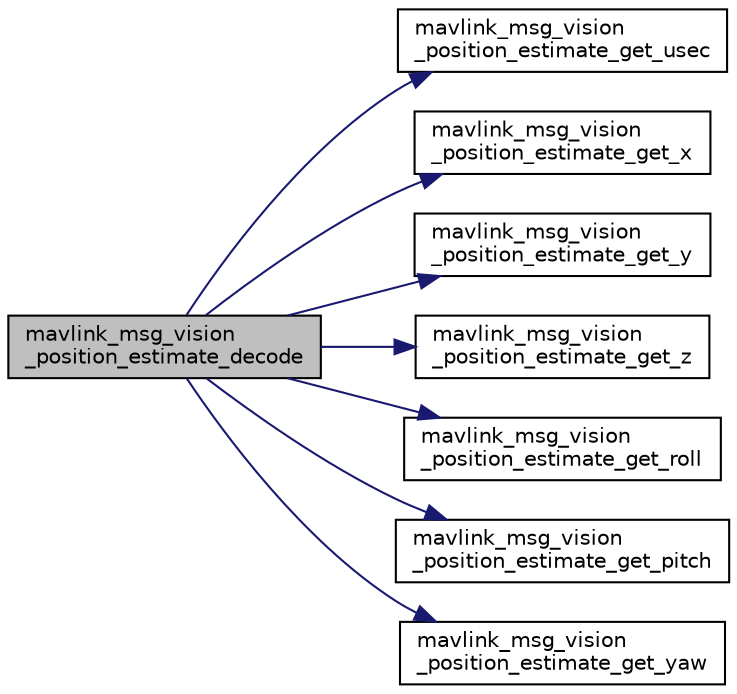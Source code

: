digraph "mavlink_msg_vision_position_estimate_decode"
{
 // INTERACTIVE_SVG=YES
  edge [fontname="Helvetica",fontsize="10",labelfontname="Helvetica",labelfontsize="10"];
  node [fontname="Helvetica",fontsize="10",shape=record];
  rankdir="LR";
  Node1 [label="mavlink_msg_vision\l_position_estimate_decode",height=0.2,width=0.4,color="black", fillcolor="grey75", style="filled" fontcolor="black"];
  Node1 -> Node2 [color="midnightblue",fontsize="10",style="solid",fontname="Helvetica"];
  Node2 [label="mavlink_msg_vision\l_position_estimate_get_usec",height=0.2,width=0.4,color="black", fillcolor="white", style="filled",URL="$mavlink__msg__vision__position__estimate_8h.html#ac9c3c269124f8fb7476c2db55983d172",tooltip="Send a vision_position_estimate message. "];
  Node1 -> Node3 [color="midnightblue",fontsize="10",style="solid",fontname="Helvetica"];
  Node3 [label="mavlink_msg_vision\l_position_estimate_get_x",height=0.2,width=0.4,color="black", fillcolor="white", style="filled",URL="$mavlink__msg__vision__position__estimate_8h.html#a68a355c74ebf24bb6547ae334e634481",tooltip="Get field x from vision_position_estimate message. "];
  Node1 -> Node4 [color="midnightblue",fontsize="10",style="solid",fontname="Helvetica"];
  Node4 [label="mavlink_msg_vision\l_position_estimate_get_y",height=0.2,width=0.4,color="black", fillcolor="white", style="filled",URL="$mavlink__msg__vision__position__estimate_8h.html#aa035ad2c72b4a69b7de5a6f1018877dc",tooltip="Get field y from vision_position_estimate message. "];
  Node1 -> Node5 [color="midnightblue",fontsize="10",style="solid",fontname="Helvetica"];
  Node5 [label="mavlink_msg_vision\l_position_estimate_get_z",height=0.2,width=0.4,color="black", fillcolor="white", style="filled",URL="$mavlink__msg__vision__position__estimate_8h.html#aca30e0b3dbf71f06396479b90f70e924",tooltip="Get field z from vision_position_estimate message. "];
  Node1 -> Node6 [color="midnightblue",fontsize="10",style="solid",fontname="Helvetica"];
  Node6 [label="mavlink_msg_vision\l_position_estimate_get_roll",height=0.2,width=0.4,color="black", fillcolor="white", style="filled",URL="$mavlink__msg__vision__position__estimate_8h.html#a7c3d6cc08177d0def96464974aab4185",tooltip="Get field roll from vision_position_estimate message. "];
  Node1 -> Node7 [color="midnightblue",fontsize="10",style="solid",fontname="Helvetica"];
  Node7 [label="mavlink_msg_vision\l_position_estimate_get_pitch",height=0.2,width=0.4,color="black", fillcolor="white", style="filled",URL="$mavlink__msg__vision__position__estimate_8h.html#a121bde66b03ccc66b2e06585bd429981",tooltip="Get field pitch from vision_position_estimate message. "];
  Node1 -> Node8 [color="midnightblue",fontsize="10",style="solid",fontname="Helvetica"];
  Node8 [label="mavlink_msg_vision\l_position_estimate_get_yaw",height=0.2,width=0.4,color="black", fillcolor="white", style="filled",URL="$mavlink__msg__vision__position__estimate_8h.html#a5070efeb5f1559c1dc0700f6e637ad51",tooltip="Get field yaw from vision_position_estimate message. "];
}

